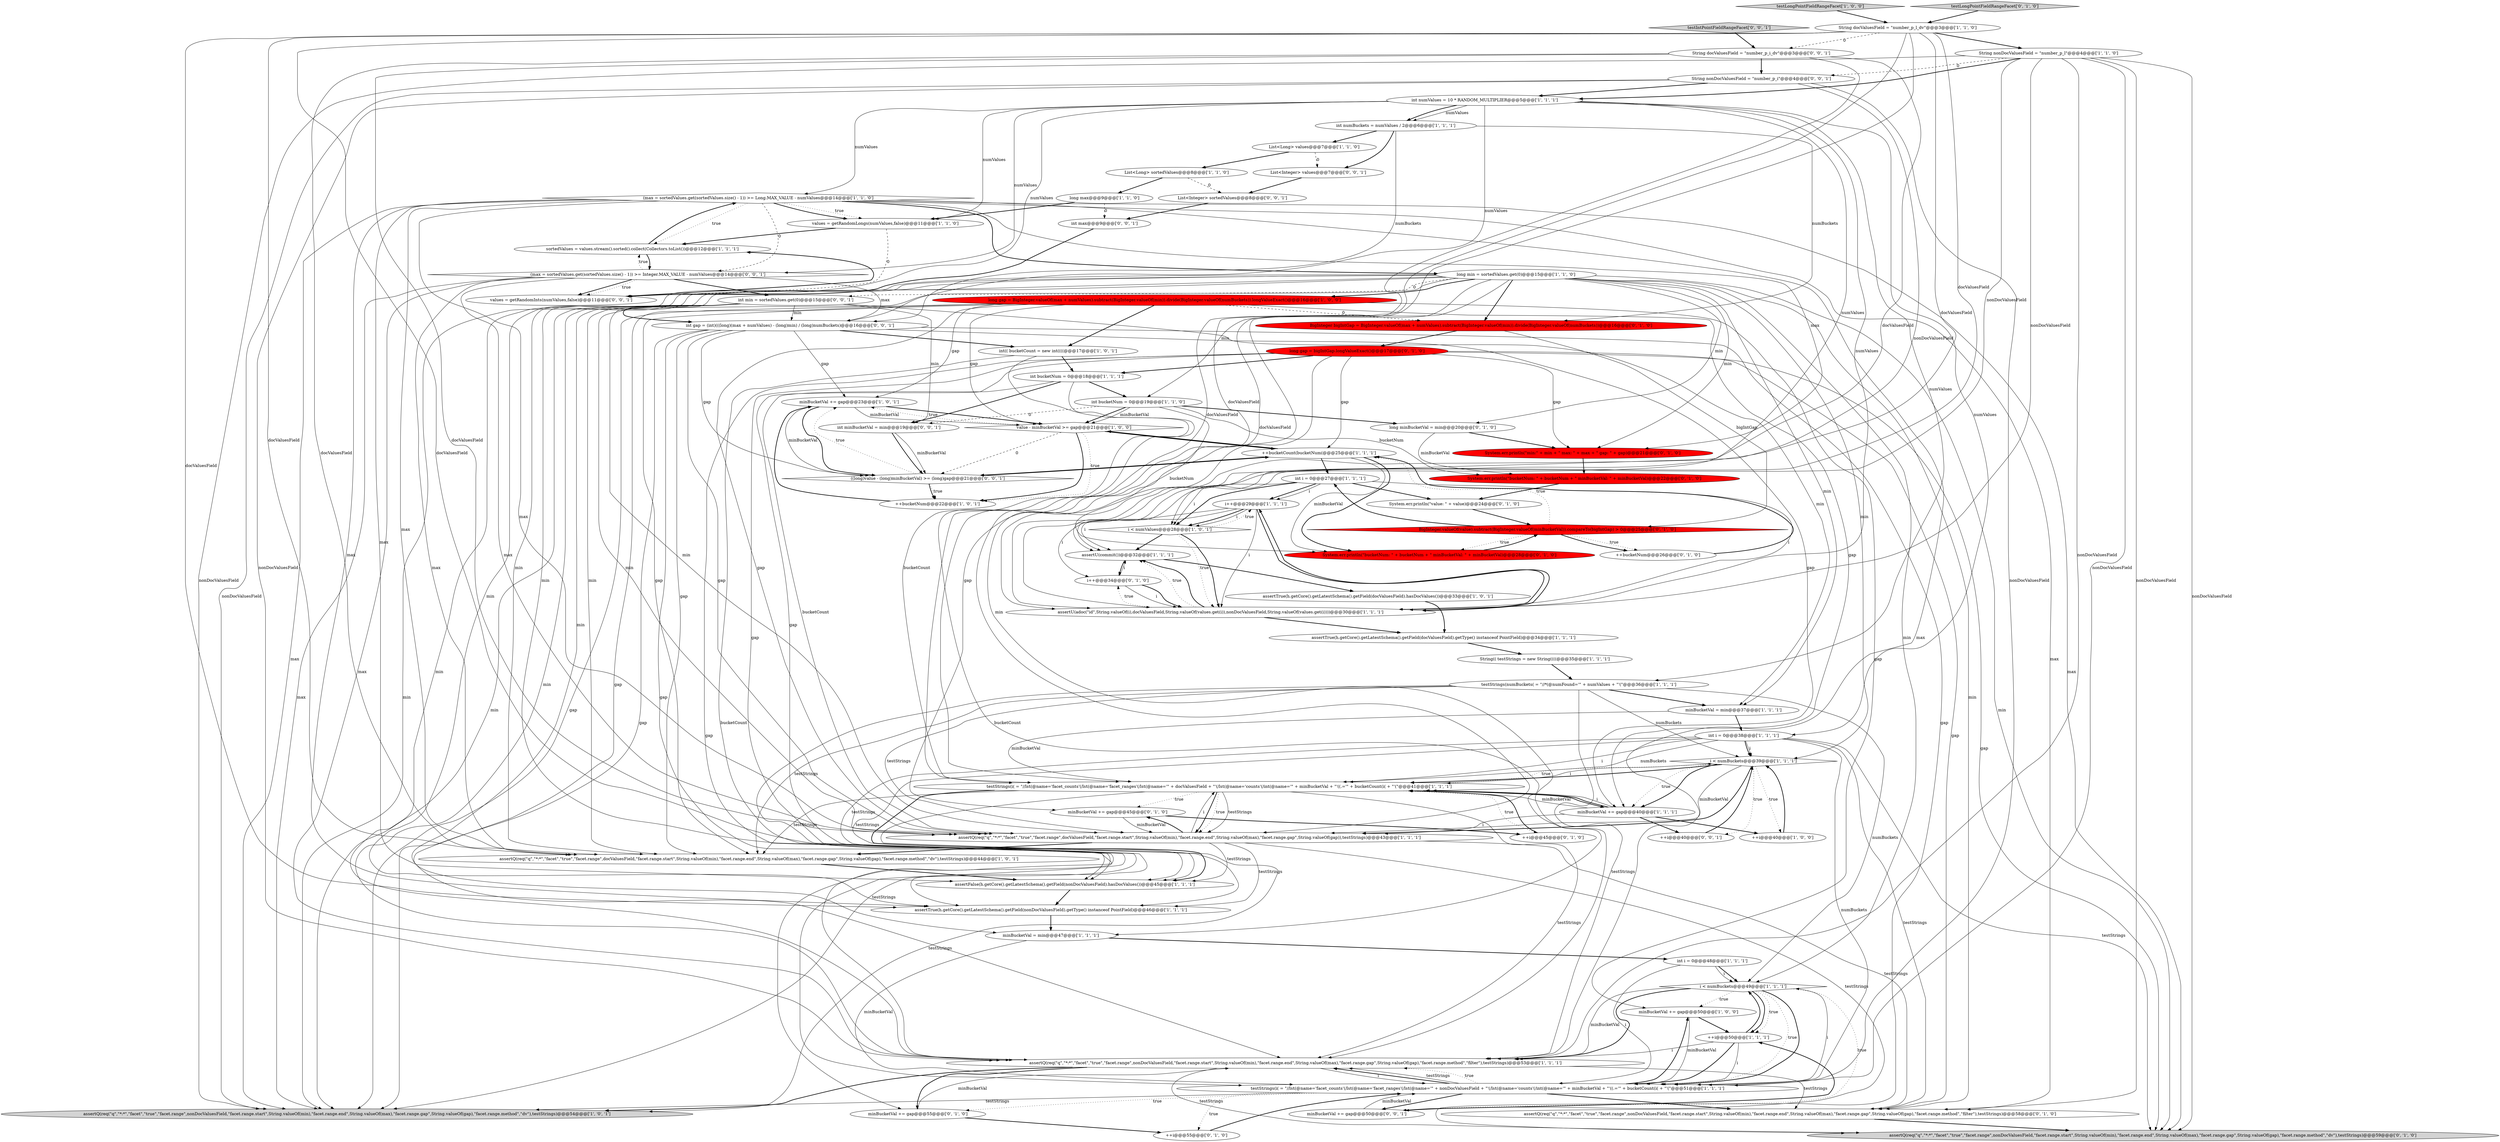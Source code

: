 digraph {
26 [style = filled, label = "assertTrue(h.getCore().getLatestSchema().getField(nonDocValuesField).getType() instanceof PointField)@@@46@@@['1', '1', '1']", fillcolor = white, shape = ellipse image = "AAA0AAABBB1BBB"];
47 [style = filled, label = "minBucketVal += gap@@@45@@@['0', '1', '0']", fillcolor = white, shape = ellipse image = "AAA0AAABBB2BBB"];
15 [style = filled, label = "testStrings(numBuckets( = \"//*(@numFound='\" + numValues + \"'(\"@@@36@@@['1', '1', '1']", fillcolor = white, shape = ellipse image = "AAA0AAABBB1BBB"];
13 [style = filled, label = "minBucketVal += gap@@@50@@@['1', '0', '0']", fillcolor = white, shape = ellipse image = "AAA0AAABBB1BBB"];
12 [style = filled, label = "assertU(commit())@@@32@@@['1', '1', '1']", fillcolor = white, shape = ellipse image = "AAA0AAABBB1BBB"];
33 [style = filled, label = "int numValues = 10 * RANDOM_MULTIPLIER@@@5@@@['1', '1', '1']", fillcolor = white, shape = ellipse image = "AAA0AAABBB1BBB"];
56 [style = filled, label = "++i@@@45@@@['0', '1', '0']", fillcolor = white, shape = ellipse image = "AAA0AAABBB2BBB"];
76 [style = filled, label = "testIntPointFieldRangeFacet['0', '0', '1']", fillcolor = lightgray, shape = diamond image = "AAA0AAABBB3BBB"];
35 [style = filled, label = "List<Long> sortedValues@@@8@@@['1', '1', '0']", fillcolor = white, shape = ellipse image = "AAA0AAABBB1BBB"];
2 [style = filled, label = "int i = 0@@@48@@@['1', '1', '1']", fillcolor = white, shape = ellipse image = "AAA0AAABBB1BBB"];
27 [style = filled, label = "(max = sortedValues.get(sortedValues.size() - 1)) >= Long.MAX_VALUE - numValues@@@14@@@['1', '1', '0']", fillcolor = white, shape = diamond image = "AAA0AAABBB1BBB"];
20 [style = filled, label = "value - minBucketVal >= gap@@@21@@@['1', '0', '0']", fillcolor = white, shape = diamond image = "AAA0AAABBB1BBB"];
74 [style = filled, label = "int min = sortedValues.get(0)@@@15@@@['0', '0', '1']", fillcolor = white, shape = ellipse image = "AAA0AAABBB3BBB"];
73 [style = filled, label = "values = getRandomInts(numValues,false)@@@11@@@['0', '0', '1']", fillcolor = white, shape = ellipse image = "AAA0AAABBB3BBB"];
28 [style = filled, label = "List<Long> values@@@7@@@['1', '1', '0']", fillcolor = white, shape = ellipse image = "AAA0AAABBB1BBB"];
29 [style = filled, label = "String docValuesField = \"number_p_l_dv\"@@@3@@@['1', '1', '0']", fillcolor = white, shape = ellipse image = "AAA0AAABBB1BBB"];
48 [style = filled, label = "long minBucketVal = min@@@20@@@['0', '1', '0']", fillcolor = white, shape = ellipse image = "AAA0AAABBB2BBB"];
43 [style = filled, label = "int numBuckets = numValues / 2@@@6@@@['1', '1', '1']", fillcolor = white, shape = ellipse image = "AAA0AAABBB1BBB"];
37 [style = filled, label = "minBucketVal += gap@@@23@@@['1', '0', '1']", fillcolor = white, shape = ellipse image = "AAA0AAABBB1BBB"];
44 [style = filled, label = "assertQ(req(\"q\",\"*:*\",\"facet\",\"true\",\"facet.range\",docValuesField,\"facet.range.start\",String.valueOf(min),\"facet.range.end\",String.valueOf(max),\"facet.range.gap\",String.valueOf(gap),\"facet.range.method\",\"dv\"),testStrings)@@@44@@@['1', '0', '1']", fillcolor = white, shape = ellipse image = "AAA0AAABBB1BBB"];
53 [style = filled, label = "BigInteger bigIntGap = BigInteger.valueOf(max + numValues).subtract(BigInteger.valueOf(min)).divide(BigInteger.valueOf(numBuckets))@@@16@@@['0', '1', '0']", fillcolor = red, shape = ellipse image = "AAA1AAABBB2BBB"];
60 [style = filled, label = "System.err.println(\"bucketNum: \" + bucketNum + \" minBucketVal: \" + minBucketVal)@@@28@@@['0', '1', '0']", fillcolor = red, shape = ellipse image = "AAA1AAABBB2BBB"];
67 [style = filled, label = "++i@@@40@@@['0', '0', '1']", fillcolor = white, shape = ellipse image = "AAA0AAABBB3BBB"];
77 [style = filled, label = "String docValuesField = \"number_p_i_dv\"@@@3@@@['0', '0', '1']", fillcolor = white, shape = ellipse image = "AAA0AAABBB3BBB"];
50 [style = filled, label = "long gap = bigIntGap.longValueExact()@@@17@@@['0', '1', '0']", fillcolor = red, shape = ellipse image = "AAA1AAABBB2BBB"];
11 [style = filled, label = "testLongPointFieldRangeFacet['1', '0', '0']", fillcolor = lightgray, shape = diamond image = "AAA0AAABBB1BBB"];
39 [style = filled, label = "long max@@@9@@@['1', '1', '0']", fillcolor = white, shape = ellipse image = "AAA0AAABBB1BBB"];
49 [style = filled, label = "BigInteger.valueOf(value).subtract(BigInteger.valueOf(minBucketVal)).compareTo(bigIntGap) > 0@@@25@@@['0', '1', '0']", fillcolor = red, shape = diamond image = "AAA1AAABBB2BBB"];
6 [style = filled, label = "long gap = BigInteger.valueOf(max + numValues).subtract(BigInteger.valueOf(min)).divide(BigInteger.valueOf(numBuckets)).longValueExact()@@@16@@@['1', '0', '0']", fillcolor = red, shape = ellipse image = "AAA1AAABBB1BBB"];
19 [style = filled, label = "long min = sortedValues.get(0)@@@15@@@['1', '1', '0']", fillcolor = white, shape = ellipse image = "AAA0AAABBB1BBB"];
61 [style = filled, label = "testLongPointFieldRangeFacet['0', '1', '0']", fillcolor = lightgray, shape = diamond image = "AAA0AAABBB2BBB"];
17 [style = filled, label = "i < numBuckets@@@39@@@['1', '1', '1']", fillcolor = white, shape = diamond image = "AAA0AAABBB1BBB"];
64 [style = filled, label = "((long)value - (long)minBucketVal) >= (long)gap@@@21@@@['0', '0', '1']", fillcolor = white, shape = diamond image = "AAA0AAABBB3BBB"];
38 [style = filled, label = "testStrings(i( = \"//lst(@name='facet_counts'(/lst(@name='facet_ranges'(/lst(@name='\" + docValuesField + \"'(/lst(@name='counts'(/int(@name='\" + minBucketVal + \"'((.='\" + bucketCount(i( + \"'(\"@@@41@@@['1', '1', '1']", fillcolor = white, shape = ellipse image = "AAA0AAABBB1BBB"];
14 [style = filled, label = "String nonDocValuesField = \"number_p_l\"@@@4@@@['1', '1', '0']", fillcolor = white, shape = ellipse image = "AAA0AAABBB1BBB"];
22 [style = filled, label = "assertQ(req(\"q\",\"*:*\",\"facet\",\"true\",\"facet.range\",nonDocValuesField,\"facet.range.start\",String.valueOf(min),\"facet.range.end\",String.valueOf(max),\"facet.range.gap\",String.valueOf(gap),\"facet.range.method\",\"filter\"),testStrings)@@@53@@@['1', '1', '1']", fillcolor = white, shape = ellipse image = "AAA0AAABBB1BBB"];
7 [style = filled, label = "assertTrue(h.getCore().getLatestSchema().getField(docValuesField).getType() instanceof PointField)@@@34@@@['1', '1', '1']", fillcolor = white, shape = ellipse image = "AAA0AAABBB1BBB"];
62 [style = filled, label = "i++@@@34@@@['0', '1', '0']", fillcolor = white, shape = ellipse image = "AAA0AAABBB2BBB"];
63 [style = filled, label = "assertQ(req(\"q\",\"*:*\",\"facet\",\"true\",\"facet.range\",nonDocValuesField,\"facet.range.start\",String.valueOf(min),\"facet.range.end\",String.valueOf(max),\"facet.range.gap\",String.valueOf(gap),\"facet.range.method\",\"filter\"),testStrings)@@@58@@@['0', '1', '0']", fillcolor = white, shape = ellipse image = "AAA0AAABBB2BBB"];
34 [style = filled, label = "sortedValues = values.stream().sorted().collect(Collectors.toList())@@@12@@@['1', '1', '1']", fillcolor = white, shape = ellipse image = "AAA0AAABBB1BBB"];
36 [style = filled, label = "++i@@@50@@@['1', '1', '1']", fillcolor = white, shape = ellipse image = "AAA0AAABBB1BBB"];
41 [style = filled, label = "values = getRandomLongs(numValues,false)@@@11@@@['1', '1', '0']", fillcolor = white, shape = ellipse image = "AAA0AAABBB1BBB"];
75 [style = filled, label = "int gap = (int)(((long)(max + numValues) - (long)min) / (long)numBuckets)@@@16@@@['0', '0', '1']", fillcolor = white, shape = ellipse image = "AAA0AAABBB3BBB"];
71 [style = filled, label = "int minBucketVal = min@@@19@@@['0', '0', '1']", fillcolor = white, shape = ellipse image = "AAA0AAABBB3BBB"];
21 [style = filled, label = "int bucketNum = 0@@@18@@@['1', '1', '1']", fillcolor = white, shape = ellipse image = "AAA0AAABBB1BBB"];
70 [style = filled, label = "int max@@@9@@@['0', '0', '1']", fillcolor = white, shape = ellipse image = "AAA0AAABBB3BBB"];
54 [style = filled, label = "System.err.println(\"value: \" + value)@@@24@@@['0', '1', '0']", fillcolor = white, shape = ellipse image = "AAA0AAABBB2BBB"];
4 [style = filled, label = "++bucketNum@@@22@@@['1', '0', '1']", fillcolor = white, shape = ellipse image = "AAA0AAABBB1BBB"];
46 [style = filled, label = "minBucketVal += gap@@@40@@@['1', '1', '1']", fillcolor = white, shape = ellipse image = "AAA0AAABBB1BBB"];
18 [style = filled, label = "String(( testStrings = new String((((@@@35@@@['1', '1', '1']", fillcolor = white, shape = ellipse image = "AAA0AAABBB1BBB"];
68 [style = filled, label = "minBucketVal += gap@@@50@@@['0', '0', '1']", fillcolor = white, shape = ellipse image = "AAA0AAABBB3BBB"];
66 [style = filled, label = "List<Integer> sortedValues@@@8@@@['0', '0', '1']", fillcolor = white, shape = ellipse image = "AAA0AAABBB3BBB"];
51 [style = filled, label = "System.err.println(\"min:\" + min + \" max: \" + max + \" gap: \" + gap)@@@21@@@['0', '1', '0']", fillcolor = red, shape = ellipse image = "AAA1AAABBB2BBB"];
45 [style = filled, label = "int i = 0@@@38@@@['1', '1', '1']", fillcolor = white, shape = ellipse image = "AAA0AAABBB1BBB"];
59 [style = filled, label = "++i@@@55@@@['0', '1', '0']", fillcolor = white, shape = ellipse image = "AAA0AAABBB2BBB"];
24 [style = filled, label = "int(( bucketCount = new int((((@@@17@@@['1', '0', '1']", fillcolor = white, shape = ellipse image = "AAA0AAABBB1BBB"];
52 [style = filled, label = "assertQ(req(\"q\",\"*:*\",\"facet\",\"true\",\"facet.range\",nonDocValuesField,\"facet.range.start\",String.valueOf(min),\"facet.range.end\",String.valueOf(max),\"facet.range.gap\",String.valueOf(gap),\"facet.range.method\",\"dv\"),testStrings)@@@59@@@['0', '1', '0']", fillcolor = lightgray, shape = ellipse image = "AAA0AAABBB2BBB"];
42 [style = filled, label = "int i = 0@@@27@@@['1', '1', '1']", fillcolor = white, shape = ellipse image = "AAA0AAABBB1BBB"];
69 [style = filled, label = "List<Integer> values@@@7@@@['0', '0', '1']", fillcolor = white, shape = ellipse image = "AAA0AAABBB3BBB"];
72 [style = filled, label = "String nonDocValuesField = \"number_p_i\"@@@4@@@['0', '0', '1']", fillcolor = white, shape = ellipse image = "AAA0AAABBB3BBB"];
55 [style = filled, label = "System.err.println(\"bucketNum: \" + bucketNum + \" minBucketVal: \" + minBucketVal)@@@22@@@['0', '1', '0']", fillcolor = red, shape = ellipse image = "AAA1AAABBB2BBB"];
3 [style = filled, label = "assertQ(req(\"q\",\"*:*\",\"facet\",\"true\",\"facet.range\",nonDocValuesField,\"facet.range.start\",String.valueOf(min),\"facet.range.end\",String.valueOf(max),\"facet.range.gap\",String.valueOf(gap),\"facet.range.method\",\"dv\"),testStrings)@@@54@@@['1', '0', '1']", fillcolor = lightgray, shape = ellipse image = "AAA0AAABBB1BBB"];
30 [style = filled, label = "i++@@@29@@@['1', '1', '1']", fillcolor = white, shape = ellipse image = "AAA0AAABBB1BBB"];
65 [style = filled, label = "(max = sortedValues.get(sortedValues.size() - 1)) >= Integer.MAX_VALUE - numValues@@@14@@@['0', '0', '1']", fillcolor = white, shape = diamond image = "AAA0AAABBB3BBB"];
23 [style = filled, label = "int bucketNum = 0@@@19@@@['1', '1', '0']", fillcolor = white, shape = ellipse image = "AAA0AAABBB1BBB"];
5 [style = filled, label = "minBucketVal = min@@@47@@@['1', '1', '1']", fillcolor = white, shape = ellipse image = "AAA0AAABBB1BBB"];
0 [style = filled, label = "i < numBuckets@@@49@@@['1', '1', '1']", fillcolor = white, shape = diamond image = "AAA0AAABBB1BBB"];
32 [style = filled, label = "testStrings(i( = \"//lst(@name='facet_counts'(/lst(@name='facet_ranges'(/lst(@name='\" + nonDocValuesField + \"'(/lst(@name='counts'(/int(@name='\" + minBucketVal + \"'((.='\" + bucketCount(i( + \"'(\"@@@51@@@['1', '1', '1']", fillcolor = white, shape = ellipse image = "AAA0AAABBB1BBB"];
57 [style = filled, label = "++bucketNum@@@26@@@['0', '1', '0']", fillcolor = white, shape = ellipse image = "AAA0AAABBB2BBB"];
8 [style = filled, label = "assertTrue(h.getCore().getLatestSchema().getField(docValuesField).hasDocValues())@@@33@@@['1', '0', '1']", fillcolor = white, shape = ellipse image = "AAA0AAABBB1BBB"];
25 [style = filled, label = "assertQ(req(\"q\",\"*:*\",\"facet\",\"true\",\"facet.range\",docValuesField,\"facet.range.start\",String.valueOf(min),\"facet.range.end\",String.valueOf(max),\"facet.range.gap\",String.valueOf(gap)),testStrings)@@@43@@@['1', '1', '1']", fillcolor = white, shape = ellipse image = "AAA0AAABBB1BBB"];
40 [style = filled, label = "minBucketVal = min@@@37@@@['1', '1', '1']", fillcolor = white, shape = ellipse image = "AAA0AAABBB1BBB"];
1 [style = filled, label = "++bucketCount(bucketNum(@@@25@@@['1', '1', '1']", fillcolor = white, shape = ellipse image = "AAA0AAABBB1BBB"];
31 [style = filled, label = "assertFalse(h.getCore().getLatestSchema().getField(nonDocValuesField).hasDocValues())@@@45@@@['1', '1', '1']", fillcolor = white, shape = ellipse image = "AAA0AAABBB1BBB"];
10 [style = filled, label = "i < numValues@@@28@@@['1', '0', '1']", fillcolor = white, shape = diamond image = "AAA0AAABBB1BBB"];
58 [style = filled, label = "minBucketVal += gap@@@55@@@['0', '1', '0']", fillcolor = white, shape = ellipse image = "AAA0AAABBB2BBB"];
9 [style = filled, label = "++i@@@40@@@['1', '0', '0']", fillcolor = white, shape = ellipse image = "AAA0AAABBB1BBB"];
16 [style = filled, label = "assertU(adoc(\"id\",String.valueOf(i),docValuesField,String.valueOf(values.get(i)),nonDocValuesField,String.valueOf(values.get(i))))@@@30@@@['1', '1', '1']", fillcolor = white, shape = ellipse image = "AAA0AAABBB1BBB"];
17->25 [style = bold, label=""];
62->16 [style = solid, label="i"];
32->22 [style = bold, label=""];
19->0 [style = solid, label="min"];
14->63 [style = solid, label="nonDocValuesField"];
17->67 [style = dotted, label="true"];
27->31 [style = solid, label="max"];
47->25 [style = solid, label="minBucketVal"];
75->64 [style = solid, label="gap"];
46->38 [style = solid, label="i"];
67->17 [style = bold, label=""];
32->59 [style = dotted, label="true"];
16->7 [style = bold, label=""];
57->1 [style = bold, label=""];
1->20 [style = bold, label=""];
11->29 [style = bold, label=""];
30->62 [style = solid, label="i"];
38->31 [style = bold, label=""];
50->63 [style = solid, label="gap"];
21->71 [style = bold, label=""];
64->4 [style = dotted, label="true"];
50->26 [style = solid, label="gap"];
45->32 [style = solid, label="numBuckets"];
10->30 [style = dotted, label="true"];
38->3 [style = solid, label="testStrings"];
49->60 [style = dotted, label="true"];
25->44 [style = bold, label=""];
37->64 [style = solid, label="minBucketVal"];
17->25 [style = solid, label="minBucketVal"];
32->63 [style = bold, label=""];
72->33 [style = bold, label=""];
24->32 [style = solid, label="bucketCount"];
29->26 [style = solid, label="docValuesField"];
17->38 [style = bold, label=""];
27->3 [style = solid, label="max"];
19->40 [style = solid, label="min"];
77->44 [style = solid, label="docValuesField"];
70->73 [style = bold, label=""];
19->23 [style = solid, label="min"];
38->17 [style = solid, label="i"];
48->51 [style = bold, label=""];
14->12 [style = solid, label="nonDocValuesField"];
36->0 [style = bold, label=""];
19->44 [style = solid, label="min"];
36->32 [style = solid, label="i"];
65->3 [style = solid, label="max"];
15->44 [style = solid, label="testStrings"];
22->52 [style = solid, label="testStrings"];
24->21 [style = bold, label=""];
19->26 [style = solid, label="min"];
10->12 [style = bold, label=""];
71->64 [style = bold, label=""];
14->22 [style = solid, label="nonDocValuesField"];
0->68 [style = dotted, label="true"];
13->36 [style = bold, label=""];
17->46 [style = dotted, label="true"];
23->60 [style = solid, label="bucketNum"];
29->14 [style = bold, label=""];
19->5 [style = solid, label="min"];
58->59 [style = bold, label=""];
45->31 [style = solid, label="testStrings"];
25->26 [style = solid, label="testStrings"];
27->19 [style = bold, label=""];
45->17 [style = bold, label=""];
15->25 [style = solid, label="testStrings"];
15->0 [style = solid, label="numBuckets"];
75->3 [style = solid, label="gap"];
10->16 [style = dotted, label="true"];
64->1 [style = bold, label=""];
43->75 [style = solid, label="numBuckets"];
6->3 [style = solid, label="gap"];
19->63 [style = solid, label="min"];
6->13 [style = solid, label="gap"];
50->51 [style = solid, label="gap"];
17->38 [style = dotted, label="true"];
56->38 [style = bold, label=""];
46->38 [style = bold, label=""];
25->47 [style = bold, label=""];
15->22 [style = solid, label="testStrings"];
54->49 [style = bold, label=""];
65->73 [style = bold, label=""];
27->25 [style = solid, label="max"];
42->10 [style = solid, label="i"];
32->68 [style = bold, label=""];
65->74 [style = bold, label=""];
75->22 [style = solid, label="gap"];
75->24 [style = bold, label=""];
27->51 [style = solid, label="max"];
59->32 [style = bold, label=""];
19->31 [style = solid, label="min"];
18->15 [style = bold, label=""];
29->25 [style = solid, label="docValuesField"];
71->64 [style = solid, label="minBucketVal"];
68->32 [style = solid, label="minBucketVal"];
1->42 [style = bold, label=""];
9->17 [style = bold, label=""];
27->41 [style = dotted, label="true"];
6->53 [style = dashed, label="0"];
19->6 [style = bold, label=""];
19->3 [style = solid, label="min"];
74->71 [style = solid, label="min"];
19->74 [style = dashed, label="0"];
35->66 [style = dashed, label="0"];
23->48 [style = bold, label=""];
0->36 [style = bold, label=""];
29->38 [style = solid, label="docValuesField"];
25->31 [style = solid, label="testStrings"];
74->3 [style = solid, label="min"];
19->48 [style = solid, label="min"];
21->22 [style = solid, label="bucketCount"];
32->58 [style = dotted, label="true"];
14->32 [style = solid, label="nonDocValuesField"];
27->63 [style = solid, label="max"];
28->35 [style = bold, label=""];
36->22 [style = solid, label="i"];
1->60 [style = solid, label="minBucketVal"];
65->75 [style = solid, label="max"];
75->68 [style = solid, label="gap"];
75->46 [style = solid, label="gap"];
46->38 [style = solid, label="minBucketVal"];
50->31 [style = solid, label="gap"];
6->25 [style = solid, label="gap"];
32->22 [style = solid, label="testStrings"];
32->0 [style = solid, label="i"];
49->57 [style = dotted, label="true"];
19->52 [style = solid, label="min"];
30->10 [style = bold, label=""];
27->65 [style = dashed, label="0"];
14->3 [style = solid, label="nonDocValuesField"];
38->25 [style = bold, label=""];
49->1 [style = dotted, label="true"];
39->41 [style = bold, label=""];
38->46 [style = bold, label=""];
43->69 [style = bold, label=""];
33->10 [style = solid, label="numValues"];
45->52 [style = solid, label="testStrings"];
75->44 [style = solid, label="gap"];
19->51 [style = solid, label="min"];
53->49 [style = solid, label="bigIntGap"];
25->63 [style = solid, label="testStrings"];
61->29 [style = bold, label=""];
5->32 [style = solid, label="minBucketVal"];
30->10 [style = solid, label="i"];
14->72 [style = dashed, label="0"];
38->44 [style = solid, label="testStrings"];
27->22 [style = solid, label="max"];
24->38 [style = solid, label="bucketCount"];
21->23 [style = bold, label=""];
15->3 [style = solid, label="testStrings"];
32->3 [style = solid, label="testStrings"];
74->75 [style = bold, label=""];
14->52 [style = solid, label="nonDocValuesField"];
0->22 [style = solid, label="minBucketVal"];
77->25 [style = solid, label="docValuesField"];
74->25 [style = solid, label="min"];
17->46 [style = bold, label=""];
23->20 [style = bold, label=""];
66->70 [style = bold, label=""];
68->36 [style = bold, label=""];
38->22 [style = solid, label="testStrings"];
46->9 [style = bold, label=""];
74->22 [style = solid, label="min"];
47->56 [style = bold, label=""];
6->20 [style = solid, label="gap"];
12->62 [style = bold, label=""];
22->32 [style = solid, label="i"];
50->1 [style = solid, label="gap"];
35->39 [style = bold, label=""];
27->44 [style = solid, label="max"];
30->16 [style = solid, label="i"];
33->43 [style = solid, label="numValues"];
72->22 [style = solid, label="nonDocValuesField"];
6->24 [style = bold, label=""];
29->31 [style = solid, label="docValuesField"];
38->25 [style = dotted, label="true"];
20->1 [style = bold, label=""];
33->16 [style = solid, label="numValues"];
29->77 [style = dashed, label="0"];
16->62 [style = dotted, label="true"];
33->41 [style = solid, label="numValues"];
34->65 [style = bold, label=""];
75->25 [style = solid, label="gap"];
41->73 [style = dashed, label="0"];
53->50 [style = bold, label=""];
60->49 [style = bold, label=""];
50->58 [style = solid, label="gap"];
62->16 [style = bold, label=""];
33->45 [style = solid, label="numValues"];
58->22 [style = solid, label="minBucketVal"];
31->26 [style = bold, label=""];
46->25 [style = solid, label="i"];
33->27 [style = solid, label="numValues"];
2->0 [style = bold, label=""];
25->52 [style = solid, label="testStrings"];
65->25 [style = solid, label="max"];
19->53 [style = bold, label=""];
20->37 [style = dotted, label="true"];
65->34 [style = dotted, label="true"];
10->16 [style = bold, label=""];
46->67 [style = bold, label=""];
22->58 [style = bold, label=""];
33->65 [style = solid, label="numValues"];
20->4 [style = dotted, label="true"];
12->8 [style = bold, label=""];
73->34 [style = bold, label=""];
29->16 [style = solid, label="docValuesField"];
62->12 [style = solid, label="i"];
16->30 [style = bold, label=""];
33->43 [style = bold, label=""];
63->52 [style = bold, label=""];
37->64 [style = bold, label=""];
40->38 [style = solid, label="minBucketVal"];
25->38 [style = solid, label="i"];
33->73 [style = solid, label="numValues"];
65->44 [style = solid, label="max"];
7->18 [style = bold, label=""];
2->0 [style = solid, label="i"];
23->20 [style = solid, label="minBucketVal"];
15->40 [style = bold, label=""];
15->17 [style = solid, label="numBuckets"];
2->32 [style = solid, label="i"];
0->32 [style = dotted, label="true"];
0->32 [style = bold, label=""];
13->32 [style = solid, label="minBucketVal"];
64->4 [style = bold, label=""];
23->71 [style = dashed, label="0"];
69->66 [style = bold, label=""];
75->37 [style = solid, label="gap"];
41->34 [style = bold, label=""];
19->22 [style = solid, label="min"];
44->31 [style = bold, label=""];
50->47 [style = solid, label="gap"];
1->60 [style = bold, label=""];
32->22 [style = dotted, label="true"];
38->25 [style = solid, label="testStrings"];
49->42 [style = bold, label=""];
72->16 [style = solid, label="nonDocValuesField"];
29->44 [style = solid, label="docValuesField"];
45->26 [style = solid, label="testStrings"];
39->70 [style = dashed, label="0"];
6->37 [style = solid, label="gap"];
16->12 [style = dotted, label="true"];
0->13 [style = dotted, label="true"];
27->34 [style = dotted, label="true"];
26->5 [style = bold, label=""];
74->40 [style = solid, label="min"];
29->12 [style = solid, label="docValuesField"];
76->77 [style = bold, label=""];
6->22 [style = solid, label="gap"];
20->64 [style = dashed, label="0"];
37->20 [style = bold, label=""];
21->25 [style = solid, label="bucketCount"];
14->16 [style = solid, label="nonDocValuesField"];
36->32 [style = bold, label=""];
77->16 [style = solid, label="docValuesField"];
72->3 [style = solid, label="nonDocValuesField"];
48->55 [style = solid, label="minBucketVal"];
77->38 [style = solid, label="docValuesField"];
33->75 [style = solid, label="numValues"];
74->75 [style = solid, label="min"];
77->72 [style = bold, label=""];
19->25 [style = solid, label="min"];
72->32 [style = solid, label="nonDocValuesField"];
27->26 [style = solid, label="max"];
14->33 [style = bold, label=""];
8->7 [style = bold, label=""];
20->4 [style = bold, label=""];
43->28 [style = bold, label=""];
0->36 [style = dotted, label="true"];
22->63 [style = solid, label="testStrings"];
22->3 [style = bold, label=""];
5->2 [style = bold, label=""];
19->17 [style = solid, label="min"];
30->12 [style = solid, label="i"];
38->56 [style = dotted, label="true"];
45->38 [style = solid, label="i"];
4->37 [style = bold, label=""];
50->52 [style = solid, label="gap"];
51->55 [style = bold, label=""];
42->30 [style = bold, label=""];
45->38 [style = solid, label="numBuckets"];
74->44 [style = solid, label="min"];
42->30 [style = solid, label="i"];
0->22 [style = bold, label=""];
42->10 [style = bold, label=""];
65->22 [style = solid, label="max"];
27->41 [style = bold, label=""];
17->9 [style = dotted, label="true"];
38->47 [style = dotted, label="true"];
65->73 [style = dotted, label="true"];
28->69 [style = dashed, label="0"];
42->16 [style = solid, label="i"];
64->37 [style = dotted, label="true"];
6->44 [style = solid, label="gap"];
37->20 [style = solid, label="minBucketVal"];
23->55 [style = solid, label="bucketNum"];
40->45 [style = bold, label=""];
6->46 [style = solid, label="gap"];
74->5 [style = solid, label="min"];
43->53 [style = solid, label="numBuckets"];
55->54 [style = bold, label=""];
49->57 [style = bold, label=""];
32->13 [style = bold, label=""];
50->21 [style = bold, label=""];
42->54 [style = bold, label=""];
30->16 [style = bold, label=""];
33->15 [style = solid, label="numValues"];
45->17 [style = solid, label="i"];
16->12 [style = bold, label=""];
27->52 [style = solid, label="max"];
45->63 [style = solid, label="testStrings"];
1->64 [style = bold, label=""];
34->27 [style = bold, label=""];
}
